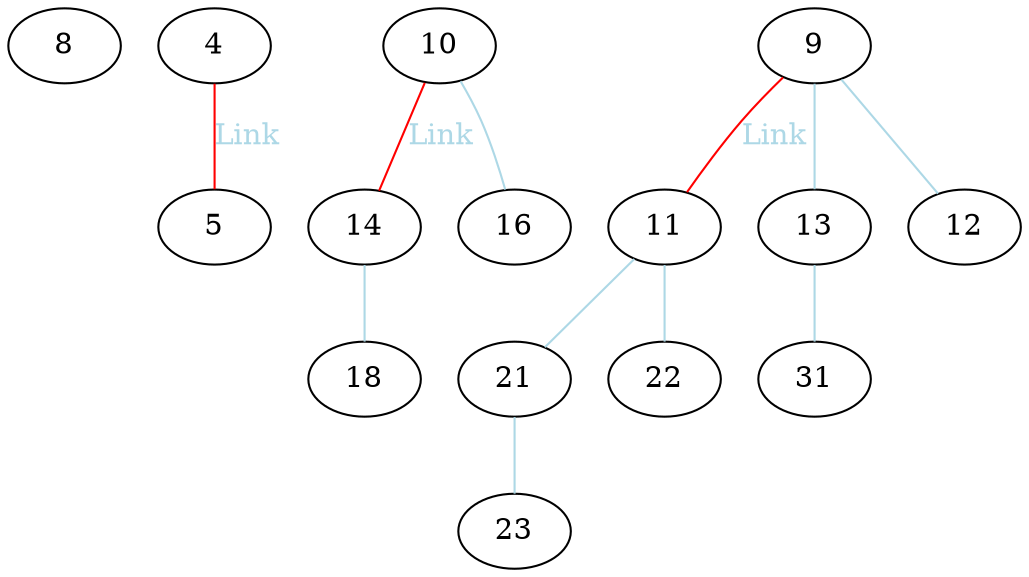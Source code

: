 strict graph {
  bgcolor="#3f3f3f00"

  node [style=filled fillcolor="white"]
  edge [color="lightblue" fontcolor ="lightblue"]
  subgraph {
    label = 0
    8
  }

  subgraph {
    label = 1
    4

    5
    4 -- 5 [color = red, label = Link]
  }

  subgraph {
    label = 2
    10
    14
    18
    16

    10 -- 14 [color = red, label = Link]
    10 -- 16

    14 -- 18
  }

  subgraph {
    label = 3
    9
    11
    13
    12

    21
    22
    23

    31

    9 -- 11 [color = red, label = Link]
    9 -- 13
    9 -- 12

    11 -- 21
    11 -- 22

    21 -- 23

    13 -- 31
  }
}
